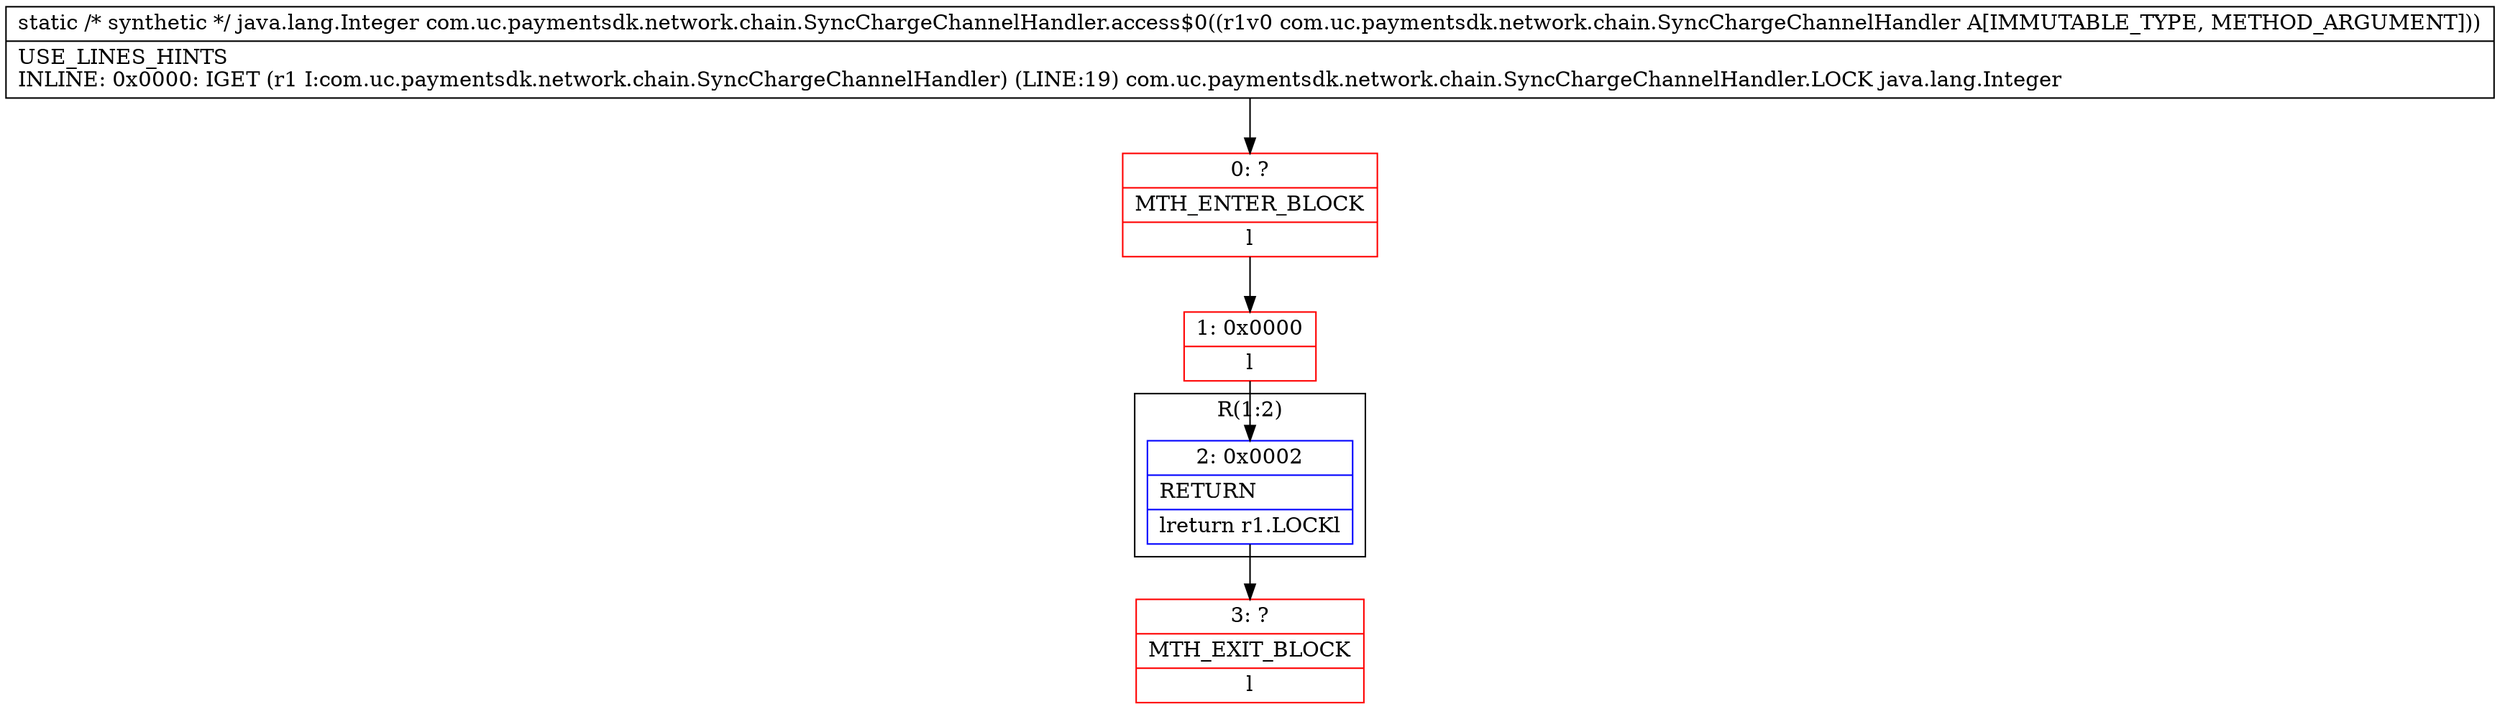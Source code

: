 digraph "CFG forcom.uc.paymentsdk.network.chain.SyncChargeChannelHandler.access$0(Lcom\/uc\/paymentsdk\/network\/chain\/SyncChargeChannelHandler;)Ljava\/lang\/Integer;" {
subgraph cluster_Region_20876899 {
label = "R(1:2)";
node [shape=record,color=blue];
Node_2 [shape=record,label="{2\:\ 0x0002|RETURN\l|lreturn r1.LOCKl}"];
}
Node_0 [shape=record,color=red,label="{0\:\ ?|MTH_ENTER_BLOCK\l|l}"];
Node_1 [shape=record,color=red,label="{1\:\ 0x0000|l}"];
Node_3 [shape=record,color=red,label="{3\:\ ?|MTH_EXIT_BLOCK\l|l}"];
MethodNode[shape=record,label="{static \/* synthetic *\/ java.lang.Integer com.uc.paymentsdk.network.chain.SyncChargeChannelHandler.access$0((r1v0 com.uc.paymentsdk.network.chain.SyncChargeChannelHandler A[IMMUTABLE_TYPE, METHOD_ARGUMENT]))  | USE_LINES_HINTS\lINLINE: 0x0000: IGET (r1 I:com.uc.paymentsdk.network.chain.SyncChargeChannelHandler) (LINE:19) com.uc.paymentsdk.network.chain.SyncChargeChannelHandler.LOCK java.lang.Integer\l}"];
MethodNode -> Node_0;
Node_2 -> Node_3;
Node_0 -> Node_1;
Node_1 -> Node_2;
}

